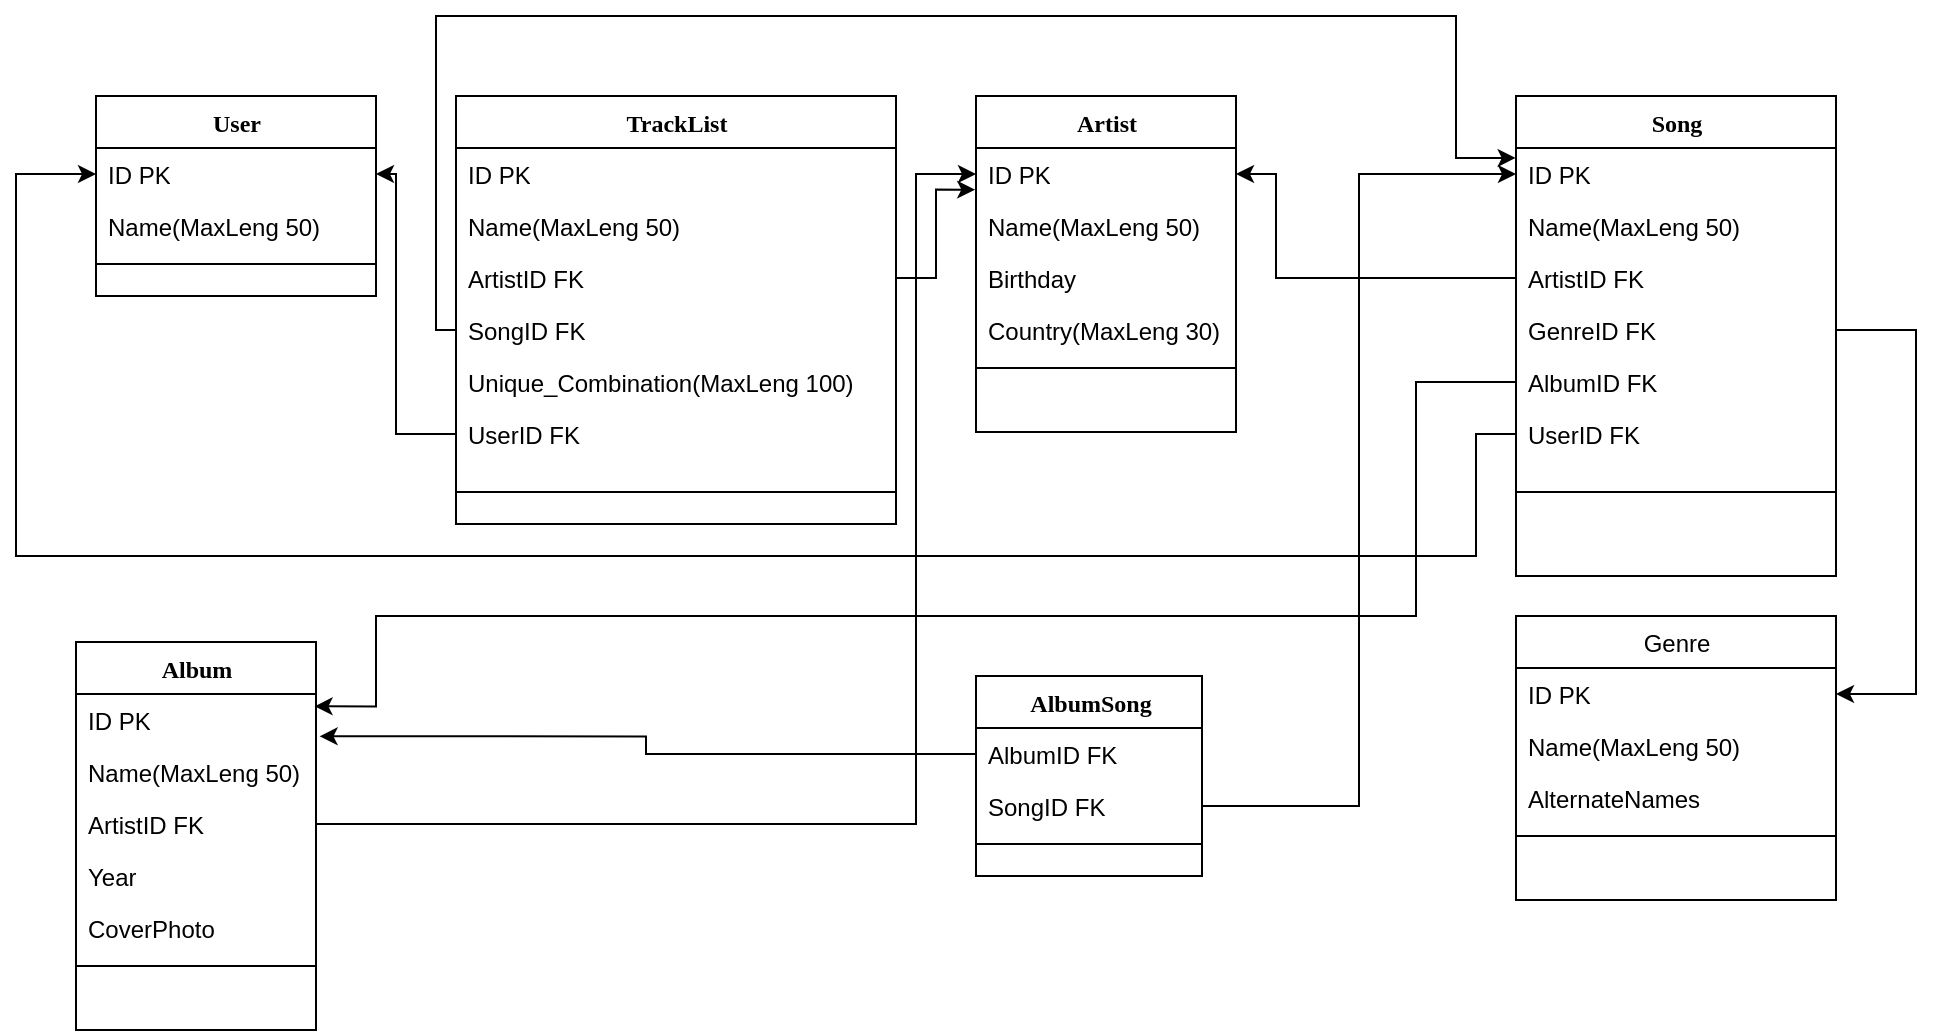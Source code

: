 <mxfile version="14.6.13" type="device"><diagram id="C5RBs43oDa-KdzZeNtuy" name="Page-1"><mxGraphModel dx="1120" dy="1769" grid="1" gridSize="10" guides="1" tooltips="1" connect="1" arrows="1" fold="1" page="1" pageScale="1" pageWidth="827" pageHeight="1169" math="0" shadow="0"><root><mxCell id="WIyWlLk6GJQsqaUBKTNV-0"/><mxCell id="WIyWlLk6GJQsqaUBKTNV-1" parent="WIyWlLk6GJQsqaUBKTNV-0"/><mxCell id="GbP-QJ0fSUSyQ376UGX5-36" value="User" style="swimlane;html=1;fontStyle=1;align=center;verticalAlign=top;childLayout=stackLayout;horizontal=1;startSize=26;horizontalStack=0;resizeParent=1;resizeLast=0;collapsible=1;marginBottom=0;swimlaneFillColor=#ffffff;rounded=0;shadow=0;comic=0;labelBackgroundColor=none;strokeWidth=1;fillColor=none;fontFamily=Verdana;fontSize=12" parent="WIyWlLk6GJQsqaUBKTNV-1" vertex="1"><mxGeometry x="320" y="-420" width="140" height="100" as="geometry"/></mxCell><mxCell id="GbP-QJ0fSUSyQ376UGX5-37" value="ID PK" style="text;html=1;strokeColor=none;fillColor=none;align=left;verticalAlign=top;spacingLeft=4;spacingRight=4;whiteSpace=wrap;overflow=hidden;rotatable=0;points=[[0,0.5],[1,0.5]];portConstraint=eastwest;" parent="GbP-QJ0fSUSyQ376UGX5-36" vertex="1"><mxGeometry y="26" width="140" height="26" as="geometry"/></mxCell><mxCell id="GbP-QJ0fSUSyQ376UGX5-38" value="Name(MaxLeng 50)" style="text;html=1;strokeColor=none;fillColor=none;align=left;verticalAlign=top;spacingLeft=4;spacingRight=4;whiteSpace=wrap;overflow=hidden;rotatable=0;points=[[0,0.5],[1,0.5]];portConstraint=eastwest;" parent="GbP-QJ0fSUSyQ376UGX5-36" vertex="1"><mxGeometry y="52" width="140" height="26" as="geometry"/></mxCell><mxCell id="GbP-QJ0fSUSyQ376UGX5-40" value="" style="line;html=1;strokeWidth=1;fillColor=none;align=left;verticalAlign=middle;spacingTop=-1;spacingLeft=3;spacingRight=3;rotatable=0;labelPosition=right;points=[];portConstraint=eastwest;" parent="GbP-QJ0fSUSyQ376UGX5-36" vertex="1"><mxGeometry y="78" width="140" height="12" as="geometry"/></mxCell><mxCell id="rVJdWZX9WofiVizOe1Ku-0" value="TrackList" style="swimlane;html=1;fontStyle=1;align=center;verticalAlign=top;childLayout=stackLayout;horizontal=1;startSize=26;horizontalStack=0;resizeParent=1;resizeLast=0;collapsible=1;marginBottom=0;swimlaneFillColor=#ffffff;rounded=0;shadow=0;comic=0;labelBackgroundColor=none;strokeWidth=1;fillColor=none;fontFamily=Verdana;fontSize=12" vertex="1" parent="WIyWlLk6GJQsqaUBKTNV-1"><mxGeometry x="500" y="-420" width="220" height="214" as="geometry"/></mxCell><mxCell id="rVJdWZX9WofiVizOe1Ku-1" value="ID PK" style="text;html=1;strokeColor=none;fillColor=none;align=left;verticalAlign=top;spacingLeft=4;spacingRight=4;whiteSpace=wrap;overflow=hidden;rotatable=0;points=[[0,0.5],[1,0.5]];portConstraint=eastwest;" vertex="1" parent="rVJdWZX9WofiVizOe1Ku-0"><mxGeometry y="26" width="220" height="26" as="geometry"/></mxCell><mxCell id="rVJdWZX9WofiVizOe1Ku-64" value="Name(MaxLeng 50)" style="text;html=1;strokeColor=none;fillColor=none;align=left;verticalAlign=top;spacingLeft=4;spacingRight=4;whiteSpace=wrap;overflow=hidden;rotatable=0;points=[[0,0.5],[1,0.5]];portConstraint=eastwest;" vertex="1" parent="rVJdWZX9WofiVizOe1Ku-0"><mxGeometry y="52" width="220" height="26" as="geometry"/></mxCell><mxCell id="rVJdWZX9WofiVizOe1Ku-4" value="ArtistID FK" style="text;html=1;strokeColor=none;fillColor=none;align=left;verticalAlign=top;spacingLeft=4;spacingRight=4;whiteSpace=wrap;overflow=hidden;rotatable=0;points=[[0,0.5],[1,0.5]];portConstraint=eastwest;" vertex="1" parent="rVJdWZX9WofiVizOe1Ku-0"><mxGeometry y="78" width="220" height="26" as="geometry"/></mxCell><mxCell id="rVJdWZX9WofiVizOe1Ku-5" value="SongID FK" style="text;html=1;strokeColor=none;fillColor=none;align=left;verticalAlign=top;spacingLeft=4;spacingRight=4;whiteSpace=wrap;overflow=hidden;rotatable=0;points=[[0,0.5],[1,0.5]];portConstraint=eastwest;" vertex="1" parent="rVJdWZX9WofiVizOe1Ku-0"><mxGeometry y="104" width="220" height="26" as="geometry"/></mxCell><mxCell id="rVJdWZX9WofiVizOe1Ku-6" value="Unique_Combination(MaxLeng 100)" style="text;html=1;strokeColor=none;fillColor=none;align=left;verticalAlign=top;spacingLeft=4;spacingRight=4;whiteSpace=wrap;overflow=hidden;rotatable=0;points=[[0,0.5],[1,0.5]];portConstraint=eastwest;" vertex="1" parent="rVJdWZX9WofiVizOe1Ku-0"><mxGeometry y="130" width="220" height="26" as="geometry"/></mxCell><mxCell id="rVJdWZX9WofiVizOe1Ku-7" value="UserID FK" style="text;html=1;strokeColor=none;fillColor=none;align=left;verticalAlign=top;spacingLeft=4;spacingRight=4;whiteSpace=wrap;overflow=hidden;rotatable=0;points=[[0,0.5],[1,0.5]];portConstraint=eastwest;" vertex="1" parent="rVJdWZX9WofiVizOe1Ku-0"><mxGeometry y="156" width="220" height="26" as="geometry"/></mxCell><mxCell id="rVJdWZX9WofiVizOe1Ku-3" value="" style="line;html=1;strokeWidth=1;fillColor=none;align=left;verticalAlign=middle;spacingTop=-1;spacingLeft=3;spacingRight=3;rotatable=0;labelPosition=right;points=[];portConstraint=eastwest;" vertex="1" parent="rVJdWZX9WofiVizOe1Ku-0"><mxGeometry y="182" width="220" height="32" as="geometry"/></mxCell><mxCell id="rVJdWZX9WofiVizOe1Ku-8" value="Album" style="swimlane;html=1;fontStyle=1;align=center;verticalAlign=top;childLayout=stackLayout;horizontal=1;startSize=26;horizontalStack=0;resizeParent=1;resizeLast=0;collapsible=1;marginBottom=0;swimlaneFillColor=#ffffff;rounded=0;shadow=0;comic=0;labelBackgroundColor=none;strokeWidth=1;fillColor=none;fontFamily=Verdana;fontSize=12" vertex="1" parent="WIyWlLk6GJQsqaUBKTNV-1"><mxGeometry x="310" y="-147" width="120" height="194" as="geometry"/></mxCell><mxCell id="rVJdWZX9WofiVizOe1Ku-9" value="ID PK" style="text;html=1;strokeColor=none;fillColor=none;align=left;verticalAlign=top;spacingLeft=4;spacingRight=4;whiteSpace=wrap;overflow=hidden;rotatable=0;points=[[0,0.5],[1,0.5]];portConstraint=eastwest;" vertex="1" parent="rVJdWZX9WofiVizOe1Ku-8"><mxGeometry y="26" width="120" height="26" as="geometry"/></mxCell><mxCell id="rVJdWZX9WofiVizOe1Ku-68" value="Name(MaxLeng 50)" style="text;html=1;strokeColor=none;fillColor=none;align=left;verticalAlign=top;spacingLeft=4;spacingRight=4;whiteSpace=wrap;overflow=hidden;rotatable=0;points=[[0,0.5],[1,0.5]];portConstraint=eastwest;" vertex="1" parent="rVJdWZX9WofiVizOe1Ku-8"><mxGeometry y="52" width="120" height="26" as="geometry"/></mxCell><mxCell id="rVJdWZX9WofiVizOe1Ku-12" value="ArtistID FK" style="text;html=1;strokeColor=none;fillColor=none;align=left;verticalAlign=top;spacingLeft=4;spacingRight=4;whiteSpace=wrap;overflow=hidden;rotatable=0;points=[[0,0.5],[1,0.5]];portConstraint=eastwest;" vertex="1" parent="rVJdWZX9WofiVizOe1Ku-8"><mxGeometry y="78" width="120" height="26" as="geometry"/></mxCell><mxCell id="rVJdWZX9WofiVizOe1Ku-13" value="Year" style="text;html=1;strokeColor=none;fillColor=none;align=left;verticalAlign=top;spacingLeft=4;spacingRight=4;whiteSpace=wrap;overflow=hidden;rotatable=0;points=[[0,0.5],[1,0.5]];portConstraint=eastwest;" vertex="1" parent="rVJdWZX9WofiVizOe1Ku-8"><mxGeometry y="104" width="120" height="26" as="geometry"/></mxCell><mxCell id="rVJdWZX9WofiVizOe1Ku-14" value="CoverPhoto" style="text;html=1;strokeColor=none;fillColor=none;align=left;verticalAlign=top;spacingLeft=4;spacingRight=4;whiteSpace=wrap;overflow=hidden;rotatable=0;points=[[0,0.5],[1,0.5]];portConstraint=eastwest;" vertex="1" parent="rVJdWZX9WofiVizOe1Ku-8"><mxGeometry y="130" width="120" height="26" as="geometry"/></mxCell><mxCell id="rVJdWZX9WofiVizOe1Ku-11" value="" style="line;html=1;strokeWidth=1;fillColor=none;align=left;verticalAlign=middle;spacingTop=-1;spacingLeft=3;spacingRight=3;rotatable=0;labelPosition=right;points=[];portConstraint=eastwest;" vertex="1" parent="rVJdWZX9WofiVizOe1Ku-8"><mxGeometry y="156" width="120" height="12" as="geometry"/></mxCell><mxCell id="rVJdWZX9WofiVizOe1Ku-15" value="Artist" style="swimlane;html=1;fontStyle=1;align=center;verticalAlign=top;childLayout=stackLayout;horizontal=1;startSize=26;horizontalStack=0;resizeParent=1;resizeLast=0;collapsible=1;marginBottom=0;swimlaneFillColor=#ffffff;rounded=0;shadow=0;comic=0;labelBackgroundColor=none;strokeWidth=1;fillColor=none;fontFamily=Verdana;fontSize=12" vertex="1" parent="WIyWlLk6GJQsqaUBKTNV-1"><mxGeometry x="760" y="-420" width="130" height="168" as="geometry"/></mxCell><mxCell id="rVJdWZX9WofiVizOe1Ku-16" value="ID PK" style="text;html=1;strokeColor=none;fillColor=none;align=left;verticalAlign=top;spacingLeft=4;spacingRight=4;whiteSpace=wrap;overflow=hidden;rotatable=0;points=[[0,0.5],[1,0.5]];portConstraint=eastwest;" vertex="1" parent="rVJdWZX9WofiVizOe1Ku-15"><mxGeometry y="26" width="130" height="26" as="geometry"/></mxCell><mxCell id="rVJdWZX9WofiVizOe1Ku-65" value="Name(MaxLeng 50)" style="text;html=1;strokeColor=none;fillColor=none;align=left;verticalAlign=top;spacingLeft=4;spacingRight=4;whiteSpace=wrap;overflow=hidden;rotatable=0;points=[[0,0.5],[1,0.5]];portConstraint=eastwest;" vertex="1" parent="rVJdWZX9WofiVizOe1Ku-15"><mxGeometry y="52" width="130" height="26" as="geometry"/></mxCell><mxCell id="rVJdWZX9WofiVizOe1Ku-19" value="Birthday" style="text;html=1;strokeColor=none;fillColor=none;align=left;verticalAlign=top;spacingLeft=4;spacingRight=4;whiteSpace=wrap;overflow=hidden;rotatable=0;points=[[0,0.5],[1,0.5]];portConstraint=eastwest;" vertex="1" parent="rVJdWZX9WofiVizOe1Ku-15"><mxGeometry y="78" width="130" height="26" as="geometry"/></mxCell><mxCell id="rVJdWZX9WofiVizOe1Ku-20" value="Country(MaxLeng 30)" style="text;html=1;strokeColor=none;fillColor=none;align=left;verticalAlign=top;spacingLeft=4;spacingRight=4;whiteSpace=wrap;overflow=hidden;rotatable=0;points=[[0,0.5],[1,0.5]];portConstraint=eastwest;" vertex="1" parent="rVJdWZX9WofiVizOe1Ku-15"><mxGeometry y="104" width="130" height="26" as="geometry"/></mxCell><mxCell id="rVJdWZX9WofiVizOe1Ku-21" value="" style="line;html=1;strokeWidth=1;fillColor=none;align=left;verticalAlign=middle;spacingTop=-1;spacingLeft=3;spacingRight=3;rotatable=0;labelPosition=right;points=[];portConstraint=eastwest;" vertex="1" parent="rVJdWZX9WofiVizOe1Ku-15"><mxGeometry y="130" width="130" height="12" as="geometry"/></mxCell><mxCell id="rVJdWZX9WofiVizOe1Ku-22" value="AlbumSong" style="swimlane;html=1;fontStyle=1;align=center;verticalAlign=top;childLayout=stackLayout;horizontal=1;startSize=26;horizontalStack=0;resizeParent=1;resizeLast=0;collapsible=1;marginBottom=0;swimlaneFillColor=#ffffff;rounded=0;shadow=0;comic=0;labelBackgroundColor=none;strokeWidth=1;fillColor=none;fontFamily=Verdana;fontSize=12" vertex="1" parent="WIyWlLk6GJQsqaUBKTNV-1"><mxGeometry x="760" y="-130" width="113" height="100" as="geometry"/></mxCell><mxCell id="rVJdWZX9WofiVizOe1Ku-23" value="AlbumID FK" style="text;html=1;strokeColor=none;fillColor=none;align=left;verticalAlign=top;spacingLeft=4;spacingRight=4;whiteSpace=wrap;overflow=hidden;rotatable=0;points=[[0,0.5],[1,0.5]];portConstraint=eastwest;" vertex="1" parent="rVJdWZX9WofiVizOe1Ku-22"><mxGeometry y="26" width="113" height="26" as="geometry"/></mxCell><mxCell id="rVJdWZX9WofiVizOe1Ku-24" value="SongID FK" style="text;html=1;strokeColor=none;fillColor=none;align=left;verticalAlign=top;spacingLeft=4;spacingRight=4;whiteSpace=wrap;overflow=hidden;rotatable=0;points=[[0,0.5],[1,0.5]];portConstraint=eastwest;" vertex="1" parent="rVJdWZX9WofiVizOe1Ku-22"><mxGeometry y="52" width="113" height="26" as="geometry"/></mxCell><mxCell id="rVJdWZX9WofiVizOe1Ku-28" value="" style="line;html=1;strokeWidth=1;fillColor=none;align=left;verticalAlign=middle;spacingTop=-1;spacingLeft=3;spacingRight=3;rotatable=0;labelPosition=right;points=[];portConstraint=eastwest;" vertex="1" parent="rVJdWZX9WofiVizOe1Ku-22"><mxGeometry y="78" width="113" height="12" as="geometry"/></mxCell><mxCell id="rVJdWZX9WofiVizOe1Ku-29" value="Song" style="swimlane;html=1;fontStyle=1;align=center;verticalAlign=top;childLayout=stackLayout;horizontal=1;startSize=26;horizontalStack=0;resizeParent=1;resizeLast=0;collapsible=1;marginBottom=0;swimlaneFillColor=#ffffff;rounded=0;shadow=0;comic=0;labelBackgroundColor=none;strokeWidth=1;fillColor=none;fontFamily=Verdana;fontSize=12" vertex="1" parent="WIyWlLk6GJQsqaUBKTNV-1"><mxGeometry x="1030" y="-420" width="160" height="240" as="geometry"><mxRectangle x="1030" y="-420" width="70" height="26" as="alternateBounds"/></mxGeometry></mxCell><mxCell id="rVJdWZX9WofiVizOe1Ku-30" value="ID PK" style="text;html=1;strokeColor=none;fillColor=none;align=left;verticalAlign=top;spacingLeft=4;spacingRight=4;whiteSpace=wrap;overflow=hidden;rotatable=0;points=[[0,0.5],[1,0.5]];portConstraint=eastwest;" vertex="1" parent="rVJdWZX9WofiVizOe1Ku-29"><mxGeometry y="26" width="160" height="26" as="geometry"/></mxCell><mxCell id="rVJdWZX9WofiVizOe1Ku-66" value="Name(MaxLeng 50)" style="text;html=1;strokeColor=none;fillColor=none;align=left;verticalAlign=top;spacingLeft=4;spacingRight=4;whiteSpace=wrap;overflow=hidden;rotatable=0;points=[[0,0.5],[1,0.5]];portConstraint=eastwest;" vertex="1" parent="rVJdWZX9WofiVizOe1Ku-29"><mxGeometry y="52" width="160" height="26" as="geometry"/></mxCell><mxCell id="rVJdWZX9WofiVizOe1Ku-32" value="ArtistID FK" style="text;html=1;strokeColor=none;fillColor=none;align=left;verticalAlign=top;spacingLeft=4;spacingRight=4;whiteSpace=wrap;overflow=hidden;rotatable=0;points=[[0,0.5],[1,0.5]];portConstraint=eastwest;" vertex="1" parent="rVJdWZX9WofiVizOe1Ku-29"><mxGeometry y="78" width="160" height="26" as="geometry"/></mxCell><mxCell id="rVJdWZX9WofiVizOe1Ku-34" value="GenreID FK" style="text;html=1;strokeColor=none;fillColor=none;align=left;verticalAlign=top;spacingLeft=4;spacingRight=4;whiteSpace=wrap;overflow=hidden;rotatable=0;points=[[0,0.5],[1,0.5]];portConstraint=eastwest;" vertex="1" parent="rVJdWZX9WofiVizOe1Ku-29"><mxGeometry y="104" width="160" height="26" as="geometry"/></mxCell><mxCell id="rVJdWZX9WofiVizOe1Ku-37" value="AlbumID FK" style="text;html=1;strokeColor=none;fillColor=none;align=left;verticalAlign=top;spacingLeft=4;spacingRight=4;whiteSpace=wrap;overflow=hidden;rotatable=0;points=[[0,0.5],[1,0.5]];portConstraint=eastwest;" vertex="1" parent="rVJdWZX9WofiVizOe1Ku-29"><mxGeometry y="130" width="160" height="26" as="geometry"/></mxCell><mxCell id="rVJdWZX9WofiVizOe1Ku-35" value="UserID FK" style="text;html=1;strokeColor=none;fillColor=none;align=left;verticalAlign=top;spacingLeft=4;spacingRight=4;whiteSpace=wrap;overflow=hidden;rotatable=0;points=[[0,0.5],[1,0.5]];portConstraint=eastwest;" vertex="1" parent="rVJdWZX9WofiVizOe1Ku-29"><mxGeometry y="156" width="160" height="26" as="geometry"/></mxCell><mxCell id="rVJdWZX9WofiVizOe1Ku-36" value="" style="line;html=1;strokeWidth=1;fillColor=none;align=left;verticalAlign=middle;spacingTop=-1;spacingLeft=3;spacingRight=3;rotatable=0;labelPosition=right;points=[];portConstraint=eastwest;" vertex="1" parent="rVJdWZX9WofiVizOe1Ku-29"><mxGeometry y="182" width="160" height="32" as="geometry"/></mxCell><mxCell id="rVJdWZX9WofiVizOe1Ku-38" value="&lt;span style=&quot;font-family: &amp;#34;helvetica&amp;#34; ; font-weight: 400 ; text-align: left&quot;&gt;Genre&lt;/span&gt;" style="swimlane;html=1;fontStyle=1;align=center;verticalAlign=top;childLayout=stackLayout;horizontal=1;startSize=26;horizontalStack=0;resizeParent=1;resizeLast=0;collapsible=1;marginBottom=0;swimlaneFillColor=#ffffff;rounded=0;shadow=0;comic=0;labelBackgroundColor=none;strokeWidth=1;fillColor=none;fontFamily=Verdana;fontSize=12" vertex="1" parent="WIyWlLk6GJQsqaUBKTNV-1"><mxGeometry x="1030" y="-160" width="160" height="142" as="geometry"/></mxCell><mxCell id="rVJdWZX9WofiVizOe1Ku-42" value="ID PK" style="text;html=1;strokeColor=none;fillColor=none;align=left;verticalAlign=top;spacingLeft=4;spacingRight=4;whiteSpace=wrap;overflow=hidden;rotatable=0;points=[[0,0.5],[1,0.5]];portConstraint=eastwest;" vertex="1" parent="rVJdWZX9WofiVizOe1Ku-38"><mxGeometry y="26" width="160" height="26" as="geometry"/></mxCell><mxCell id="rVJdWZX9WofiVizOe1Ku-67" value="Name(MaxLeng 50)" style="text;html=1;strokeColor=none;fillColor=none;align=left;verticalAlign=top;spacingLeft=4;spacingRight=4;whiteSpace=wrap;overflow=hidden;rotatable=0;points=[[0,0.5],[1,0.5]];portConstraint=eastwest;" vertex="1" parent="rVJdWZX9WofiVizOe1Ku-38"><mxGeometry y="52" width="160" height="26" as="geometry"/></mxCell><mxCell id="rVJdWZX9WofiVizOe1Ku-39" value="AlternateNames" style="text;html=1;strokeColor=none;fillColor=none;align=left;verticalAlign=top;spacingLeft=4;spacingRight=4;whiteSpace=wrap;overflow=hidden;rotatable=0;points=[[0,0.5],[1,0.5]];portConstraint=eastwest;" vertex="1" parent="rVJdWZX9WofiVizOe1Ku-38"><mxGeometry y="78" width="160" height="26" as="geometry"/></mxCell><mxCell id="rVJdWZX9WofiVizOe1Ku-41" value="" style="line;html=1;strokeWidth=1;fillColor=none;align=left;verticalAlign=middle;spacingTop=-1;spacingLeft=3;spacingRight=3;rotatable=0;labelPosition=right;points=[];portConstraint=eastwest;" vertex="1" parent="rVJdWZX9WofiVizOe1Ku-38"><mxGeometry y="104" width="160" height="12" as="geometry"/></mxCell><mxCell id="rVJdWZX9WofiVizOe1Ku-46" style="edgeStyle=orthogonalEdgeStyle;rounded=0;orthogonalLoop=1;jettySize=auto;html=1;entryX=1;entryY=0.5;entryDx=0;entryDy=0;" edge="1" parent="WIyWlLk6GJQsqaUBKTNV-1" source="rVJdWZX9WofiVizOe1Ku-7" target="GbP-QJ0fSUSyQ376UGX5-37"><mxGeometry relative="1" as="geometry"><Array as="points"><mxPoint x="470" y="-251"/><mxPoint x="470" y="-381"/></Array></mxGeometry></mxCell><mxCell id="rVJdWZX9WofiVizOe1Ku-51" style="edgeStyle=orthogonalEdgeStyle;rounded=0;orthogonalLoop=1;jettySize=auto;html=1;exitX=0;exitY=0.5;exitDx=0;exitDy=0;entryX=-0.001;entryY=0.192;entryDx=0;entryDy=0;entryPerimeter=0;" edge="1" parent="WIyWlLk6GJQsqaUBKTNV-1" source="rVJdWZX9WofiVizOe1Ku-5" target="rVJdWZX9WofiVizOe1Ku-30"><mxGeometry relative="1" as="geometry"><Array as="points"><mxPoint x="490" y="-303"/><mxPoint x="490" y="-460"/><mxPoint x="1000" y="-460"/><mxPoint x="1000" y="-389"/></Array></mxGeometry></mxCell><mxCell id="rVJdWZX9WofiVizOe1Ku-53" style="edgeStyle=orthogonalEdgeStyle;rounded=0;orthogonalLoop=1;jettySize=auto;html=1;exitX=1;exitY=0.5;exitDx=0;exitDy=0;entryX=1;entryY=0.5;entryDx=0;entryDy=0;" edge="1" parent="WIyWlLk6GJQsqaUBKTNV-1" source="rVJdWZX9WofiVizOe1Ku-34" target="rVJdWZX9WofiVizOe1Ku-42"><mxGeometry relative="1" as="geometry"><mxPoint x="1230" y="-130" as="targetPoint"/><Array as="points"><mxPoint x="1230" y="-303"/><mxPoint x="1230" y="-121"/></Array></mxGeometry></mxCell><mxCell id="rVJdWZX9WofiVizOe1Ku-54" style="edgeStyle=orthogonalEdgeStyle;rounded=0;orthogonalLoop=1;jettySize=auto;html=1;entryX=0;entryY=0.5;entryDx=0;entryDy=0;" edge="1" parent="WIyWlLk6GJQsqaUBKTNV-1" source="rVJdWZX9WofiVizOe1Ku-35" target="GbP-QJ0fSUSyQ376UGX5-37"><mxGeometry relative="1" as="geometry"><Array as="points"><mxPoint x="1010" y="-251"/><mxPoint x="1010" y="-190"/><mxPoint x="280" y="-190"/><mxPoint x="280" y="-381"/></Array></mxGeometry></mxCell><mxCell id="rVJdWZX9WofiVizOe1Ku-56" style="edgeStyle=orthogonalEdgeStyle;rounded=0;orthogonalLoop=1;jettySize=auto;html=1;entryX=0;entryY=0.5;entryDx=0;entryDy=0;" edge="1" parent="WIyWlLk6GJQsqaUBKTNV-1" source="rVJdWZX9WofiVizOe1Ku-24" target="rVJdWZX9WofiVizOe1Ku-30"><mxGeometry relative="1" as="geometry"/></mxCell><mxCell id="rVJdWZX9WofiVizOe1Ku-58" style="edgeStyle=orthogonalEdgeStyle;rounded=0;orthogonalLoop=1;jettySize=auto;html=1;entryX=0.994;entryY=0.237;entryDx=0;entryDy=0;entryPerimeter=0;" edge="1" parent="WIyWlLk6GJQsqaUBKTNV-1" source="rVJdWZX9WofiVizOe1Ku-37" target="rVJdWZX9WofiVizOe1Ku-9"><mxGeometry relative="1" as="geometry"><Array as="points"><mxPoint x="980" y="-277"/><mxPoint x="980" y="-160"/><mxPoint x="460" y="-160"/><mxPoint x="460" y="-115"/></Array></mxGeometry></mxCell><mxCell id="rVJdWZX9WofiVizOe1Ku-60" style="edgeStyle=orthogonalEdgeStyle;rounded=0;orthogonalLoop=1;jettySize=auto;html=1;exitX=0;exitY=0.5;exitDx=0;exitDy=0;entryX=1;entryY=0.5;entryDx=0;entryDy=0;" edge="1" parent="WIyWlLk6GJQsqaUBKTNV-1" source="rVJdWZX9WofiVizOe1Ku-32" target="rVJdWZX9WofiVizOe1Ku-16"><mxGeometry relative="1" as="geometry"><Array as="points"><mxPoint x="910" y="-329"/><mxPoint x="910" y="-381"/></Array></mxGeometry></mxCell><mxCell id="rVJdWZX9WofiVizOe1Ku-61" style="edgeStyle=orthogonalEdgeStyle;rounded=0;orthogonalLoop=1;jettySize=auto;html=1;" edge="1" parent="WIyWlLk6GJQsqaUBKTNV-1" source="rVJdWZX9WofiVizOe1Ku-12" target="rVJdWZX9WofiVizOe1Ku-16"><mxGeometry relative="1" as="geometry"><Array as="points"><mxPoint x="730" y="-56"/><mxPoint x="730" y="-381"/></Array></mxGeometry></mxCell><mxCell id="rVJdWZX9WofiVizOe1Ku-62" style="edgeStyle=orthogonalEdgeStyle;rounded=0;orthogonalLoop=1;jettySize=auto;html=1;entryX=-0.003;entryY=0.801;entryDx=0;entryDy=0;entryPerimeter=0;" edge="1" parent="WIyWlLk6GJQsqaUBKTNV-1" source="rVJdWZX9WofiVizOe1Ku-4" target="rVJdWZX9WofiVizOe1Ku-16"><mxGeometry relative="1" as="geometry"/></mxCell><mxCell id="rVJdWZX9WofiVizOe1Ku-63" style="edgeStyle=orthogonalEdgeStyle;rounded=0;orthogonalLoop=1;jettySize=auto;html=1;entryX=1.015;entryY=0.814;entryDx=0;entryDy=0;entryPerimeter=0;" edge="1" parent="WIyWlLk6GJQsqaUBKTNV-1" source="rVJdWZX9WofiVizOe1Ku-23" target="rVJdWZX9WofiVizOe1Ku-9"><mxGeometry relative="1" as="geometry"><mxPoint x="440" y="-101" as="targetPoint"/></mxGeometry></mxCell></root></mxGraphModel></diagram></mxfile>